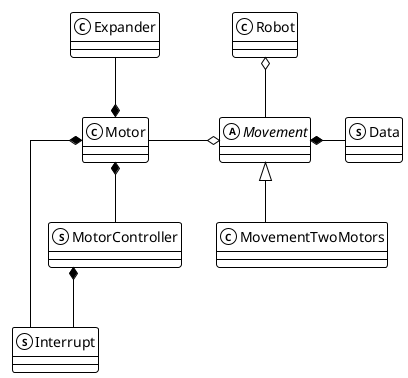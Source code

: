 @startuml Diagrama de classes
!theme mono

skinparam linetype ortho

/' Objects '/
class Expander {
}

class Motor {
}

abstract class Movement {
}

class MovementTwoMotors {
}

class Robot {
}

struct Data {
}

struct Interrupt {
}

struct MotorController {
}

/' Inheritance relationships '/
Movement <|-- MovementTwoMotors

/' Aggregation relationships '/
.Motor *-up- .Expander
.Motor *-- .Interrupt
.Motor *-- .MotorController
.MotorController *-- .Interrupt
.Movement o-left- .Motor
.Robot o-- .Movement

/' Nested objects '/
.Movement *-right- .Data

@enduml

